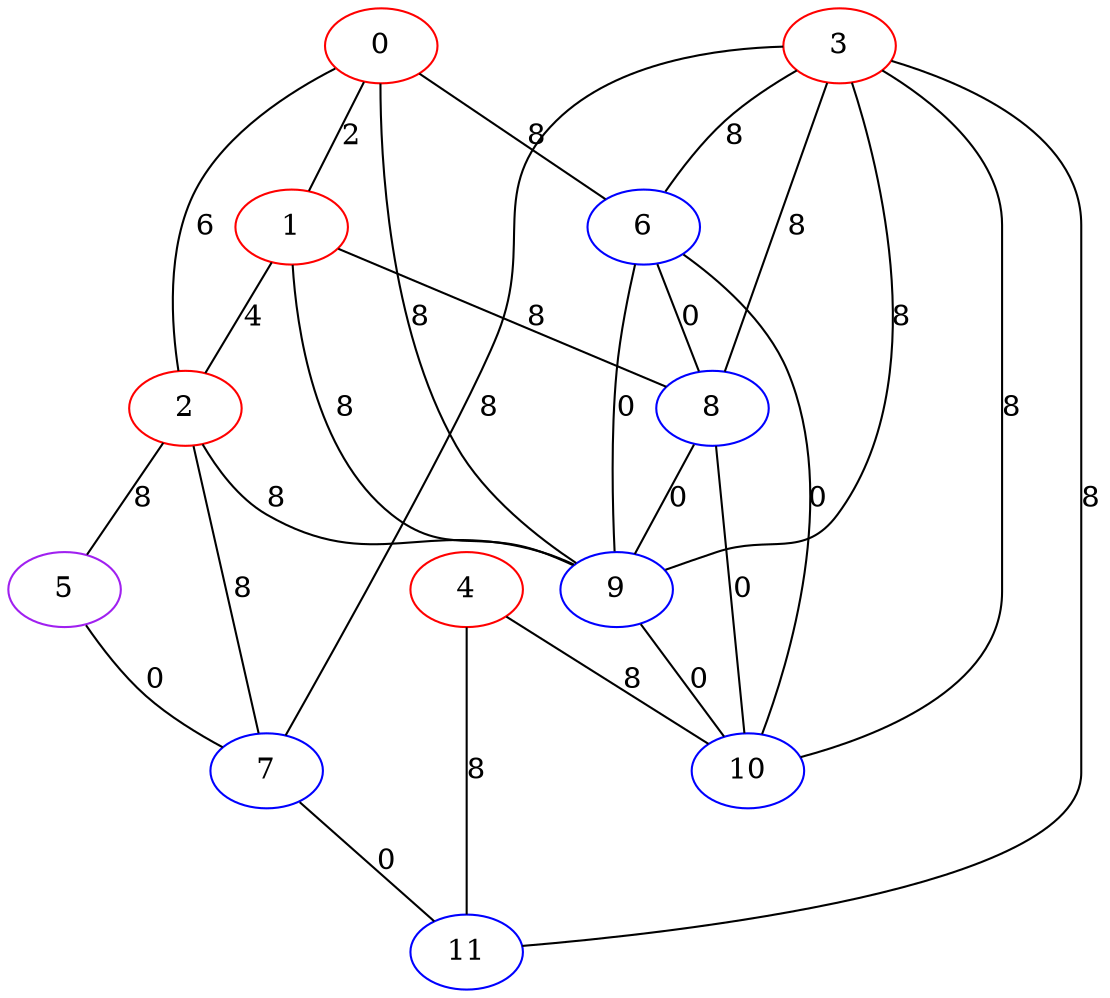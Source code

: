 graph "" {
0 [color=red, weight=1];
1 [color=red, weight=1];
2 [color=red, weight=1];
3 [color=red, weight=1];
4 [color=red, weight=1];
5 [color=purple, weight=4];
6 [color=blue, weight=3];
7 [color=blue, weight=3];
8 [color=blue, weight=3];
9 [color=blue, weight=3];
10 [color=blue, weight=3];
11 [color=blue, weight=3];
0 -- 1  [key=0, label=2];
0 -- 2  [key=0, label=6];
0 -- 6  [key=0, label=8];
0 -- 9  [key=0, label=8];
1 -- 8  [key=0, label=8];
1 -- 2  [key=0, label=4];
1 -- 9  [key=0, label=8];
2 -- 9  [key=0, label=8];
2 -- 5  [key=0, label=8];
2 -- 7  [key=0, label=8];
3 -- 6  [key=0, label=8];
3 -- 7  [key=0, label=8];
3 -- 8  [key=0, label=8];
3 -- 9  [key=0, label=8];
3 -- 10  [key=0, label=8];
3 -- 11  [key=0, label=8];
4 -- 10  [key=0, label=8];
4 -- 11  [key=0, label=8];
5 -- 7  [key=0, label=0];
6 -- 8  [key=0, label=0];
6 -- 9  [key=0, label=0];
6 -- 10  [key=0, label=0];
7 -- 11  [key=0, label=0];
8 -- 9  [key=0, label=0];
8 -- 10  [key=0, label=0];
9 -- 10  [key=0, label=0];
}
